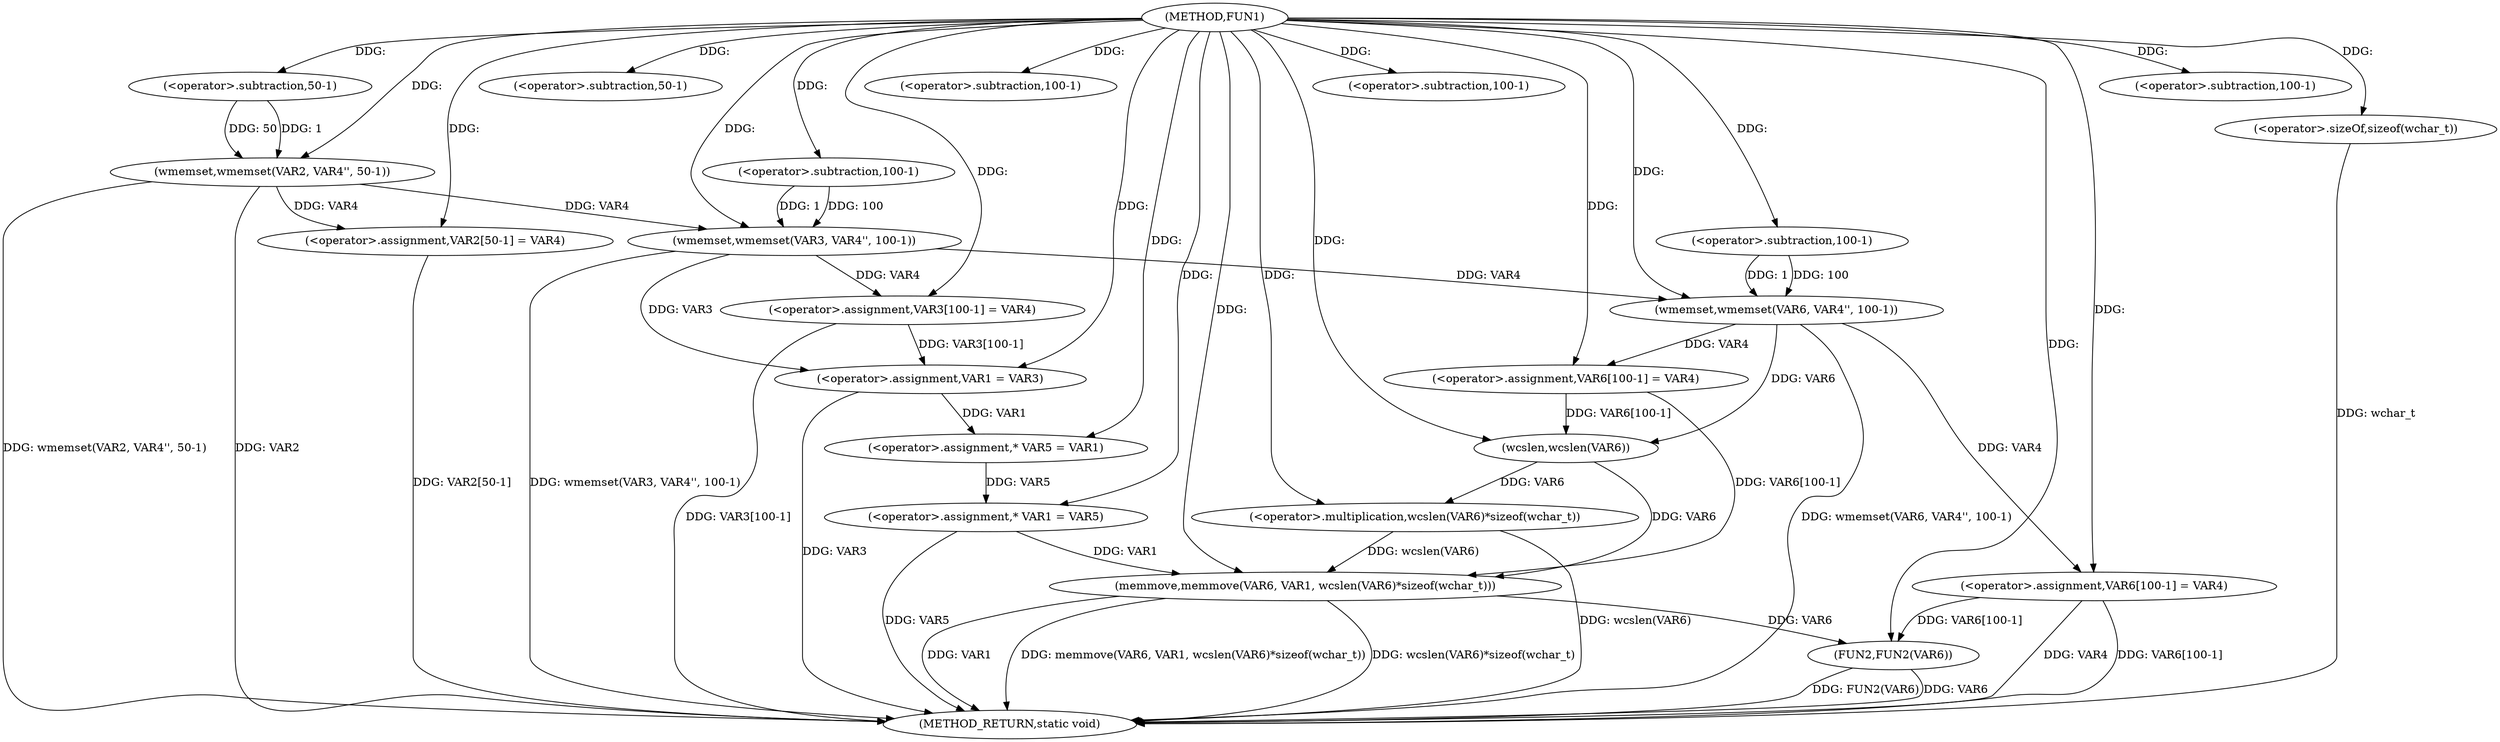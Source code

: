 digraph FUN1 {  
"1000100" [label = "(METHOD,FUN1)" ]
"1000175" [label = "(METHOD_RETURN,static void)" ]
"1000105" [label = "(wmemset,wmemset(VAR2, VAR4'', 50-1))" ]
"1000108" [label = "(<operator>.subtraction,50-1)" ]
"1000111" [label = "(<operator>.assignment,VAR2[50-1] = VAR4)" ]
"1000114" [label = "(<operator>.subtraction,50-1)" ]
"1000118" [label = "(wmemset,wmemset(VAR3, VAR4'', 100-1))" ]
"1000121" [label = "(<operator>.subtraction,100-1)" ]
"1000124" [label = "(<operator>.assignment,VAR3[100-1] = VAR4)" ]
"1000127" [label = "(<operator>.subtraction,100-1)" ]
"1000131" [label = "(<operator>.assignment,VAR1 = VAR3)" ]
"1000136" [label = "(<operator>.assignment,* VAR5 = VAR1)" ]
"1000140" [label = "(<operator>.assignment,* VAR1 = VAR5)" ]
"1000145" [label = "(wmemset,wmemset(VAR6, VAR4'', 100-1))" ]
"1000148" [label = "(<operator>.subtraction,100-1)" ]
"1000151" [label = "(<operator>.assignment,VAR6[100-1] = VAR4)" ]
"1000154" [label = "(<operator>.subtraction,100-1)" ]
"1000158" [label = "(memmove,memmove(VAR6, VAR1, wcslen(VAR6)*sizeof(wchar_t)))" ]
"1000161" [label = "(<operator>.multiplication,wcslen(VAR6)*sizeof(wchar_t))" ]
"1000162" [label = "(wcslen,wcslen(VAR6))" ]
"1000164" [label = "(<operator>.sizeOf,sizeof(wchar_t))" ]
"1000166" [label = "(<operator>.assignment,VAR6[100-1] = VAR4)" ]
"1000169" [label = "(<operator>.subtraction,100-1)" ]
"1000173" [label = "(FUN2,FUN2(VAR6))" ]
  "1000124" -> "1000175"  [ label = "DDG: VAR3[100-1]"] 
  "1000105" -> "1000175"  [ label = "DDG: wmemset(VAR2, VAR4'', 50-1)"] 
  "1000118" -> "1000175"  [ label = "DDG: wmemset(VAR3, VAR4'', 100-1)"] 
  "1000173" -> "1000175"  [ label = "DDG: FUN2(VAR6)"] 
  "1000161" -> "1000175"  [ label = "DDG: wcslen(VAR6)"] 
  "1000166" -> "1000175"  [ label = "DDG: VAR4"] 
  "1000140" -> "1000175"  [ label = "DDG: VAR5"] 
  "1000158" -> "1000175"  [ label = "DDG: VAR1"] 
  "1000158" -> "1000175"  [ label = "DDG: memmove(VAR6, VAR1, wcslen(VAR6)*sizeof(wchar_t))"] 
  "1000166" -> "1000175"  [ label = "DDG: VAR6[100-1]"] 
  "1000131" -> "1000175"  [ label = "DDG: VAR3"] 
  "1000111" -> "1000175"  [ label = "DDG: VAR2[50-1]"] 
  "1000145" -> "1000175"  [ label = "DDG: wmemset(VAR6, VAR4'', 100-1)"] 
  "1000158" -> "1000175"  [ label = "DDG: wcslen(VAR6)*sizeof(wchar_t)"] 
  "1000173" -> "1000175"  [ label = "DDG: VAR6"] 
  "1000105" -> "1000175"  [ label = "DDG: VAR2"] 
  "1000164" -> "1000175"  [ label = "DDG: wchar_t"] 
  "1000100" -> "1000105"  [ label = "DDG: "] 
  "1000108" -> "1000105"  [ label = "DDG: 50"] 
  "1000108" -> "1000105"  [ label = "DDG: 1"] 
  "1000100" -> "1000108"  [ label = "DDG: "] 
  "1000105" -> "1000111"  [ label = "DDG: VAR4"] 
  "1000100" -> "1000111"  [ label = "DDG: "] 
  "1000100" -> "1000114"  [ label = "DDG: "] 
  "1000100" -> "1000118"  [ label = "DDG: "] 
  "1000105" -> "1000118"  [ label = "DDG: VAR4"] 
  "1000121" -> "1000118"  [ label = "DDG: 100"] 
  "1000121" -> "1000118"  [ label = "DDG: 1"] 
  "1000100" -> "1000121"  [ label = "DDG: "] 
  "1000118" -> "1000124"  [ label = "DDG: VAR4"] 
  "1000100" -> "1000124"  [ label = "DDG: "] 
  "1000100" -> "1000127"  [ label = "DDG: "] 
  "1000124" -> "1000131"  [ label = "DDG: VAR3[100-1]"] 
  "1000118" -> "1000131"  [ label = "DDG: VAR3"] 
  "1000100" -> "1000131"  [ label = "DDG: "] 
  "1000131" -> "1000136"  [ label = "DDG: VAR1"] 
  "1000100" -> "1000136"  [ label = "DDG: "] 
  "1000136" -> "1000140"  [ label = "DDG: VAR5"] 
  "1000100" -> "1000140"  [ label = "DDG: "] 
  "1000100" -> "1000145"  [ label = "DDG: "] 
  "1000118" -> "1000145"  [ label = "DDG: VAR4"] 
  "1000148" -> "1000145"  [ label = "DDG: 100"] 
  "1000148" -> "1000145"  [ label = "DDG: 1"] 
  "1000100" -> "1000148"  [ label = "DDG: "] 
  "1000145" -> "1000151"  [ label = "DDG: VAR4"] 
  "1000100" -> "1000151"  [ label = "DDG: "] 
  "1000100" -> "1000154"  [ label = "DDG: "] 
  "1000151" -> "1000158"  [ label = "DDG: VAR6[100-1]"] 
  "1000162" -> "1000158"  [ label = "DDG: VAR6"] 
  "1000100" -> "1000158"  [ label = "DDG: "] 
  "1000140" -> "1000158"  [ label = "DDG: VAR1"] 
  "1000161" -> "1000158"  [ label = "DDG: wcslen(VAR6)"] 
  "1000162" -> "1000161"  [ label = "DDG: VAR6"] 
  "1000151" -> "1000162"  [ label = "DDG: VAR6[100-1]"] 
  "1000145" -> "1000162"  [ label = "DDG: VAR6"] 
  "1000100" -> "1000162"  [ label = "DDG: "] 
  "1000100" -> "1000161"  [ label = "DDG: "] 
  "1000100" -> "1000164"  [ label = "DDG: "] 
  "1000100" -> "1000166"  [ label = "DDG: "] 
  "1000145" -> "1000166"  [ label = "DDG: VAR4"] 
  "1000100" -> "1000169"  [ label = "DDG: "] 
  "1000158" -> "1000173"  [ label = "DDG: VAR6"] 
  "1000166" -> "1000173"  [ label = "DDG: VAR6[100-1]"] 
  "1000100" -> "1000173"  [ label = "DDG: "] 
}

